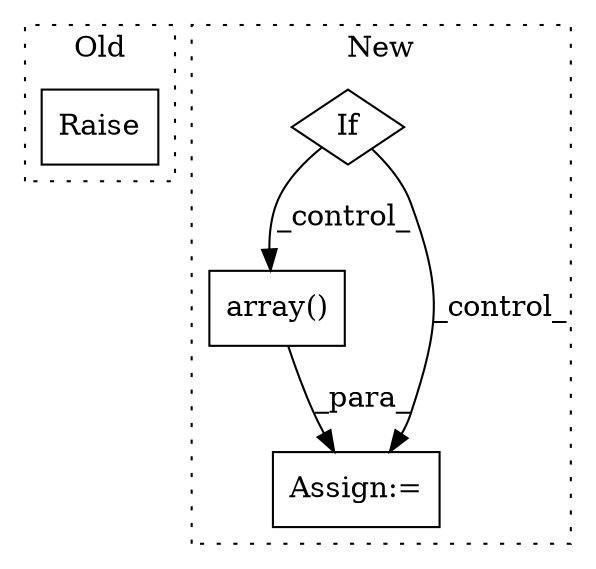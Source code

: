digraph G {
subgraph cluster0 {
1 [label="Raise" a="91" s="1035" l="6" shape="box"];
label = "Old";
style="dotted";
}
subgraph cluster1 {
2 [label="array()" a="75" s="1895,1910" l="9,1" shape="box"];
3 [label="Assign:=" a="68" s="1892" l="3" shape="box"];
4 [label="If" a="96" s="1735" l="0" shape="diamond"];
label = "New";
style="dotted";
}
2 -> 3 [label="_para_"];
4 -> 2 [label="_control_"];
4 -> 3 [label="_control_"];
}